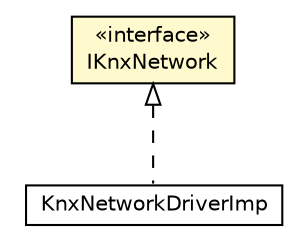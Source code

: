 #!/usr/local/bin/dot
#
# Class diagram 
# Generated by UMLGraph version R5_6-24-gf6e263 (http://www.umlgraph.org/)
#

digraph G {
	edge [fontname="Helvetica",fontsize=10,labelfontname="Helvetica",labelfontsize=10];
	node [fontname="Helvetica",fontsize=10,shape=plaintext];
	nodesep=0.25;
	ranksep=0.5;
	// org.universAAL.lddi.knx.interfaces.IKnxNetwork
	c4654857 [label=<<table title="org.universAAL.lddi.knx.interfaces.IKnxNetwork" border="0" cellborder="1" cellspacing="0" cellpadding="2" port="p" bgcolor="lemonChiffon" href="./IKnxNetwork.html">
		<tr><td><table border="0" cellspacing="0" cellpadding="1">
<tr><td align="center" balign="center"> &#171;interface&#187; </td></tr>
<tr><td align="center" balign="center"> IKnxNetwork </td></tr>
		</table></td></tr>
		</table>>, URL="./IKnxNetwork.html", fontname="Helvetica", fontcolor="black", fontsize=10.0];
	// org.universAAL.lddi.knx.networkdriver.KnxNetworkDriverImp
	c4654859 [label=<<table title="org.universAAL.lddi.knx.networkdriver.KnxNetworkDriverImp" border="0" cellborder="1" cellspacing="0" cellpadding="2" port="p" href="../networkdriver/KnxNetworkDriverImp.html">
		<tr><td><table border="0" cellspacing="0" cellpadding="1">
<tr><td align="center" balign="center"> KnxNetworkDriverImp </td></tr>
		</table></td></tr>
		</table>>, URL="../networkdriver/KnxNetworkDriverImp.html", fontname="Helvetica", fontcolor="black", fontsize=10.0];
	//org.universAAL.lddi.knx.networkdriver.KnxNetworkDriverImp implements org.universAAL.lddi.knx.interfaces.IKnxNetwork
	c4654857:p -> c4654859:p [dir=back,arrowtail=empty,style=dashed];
}

